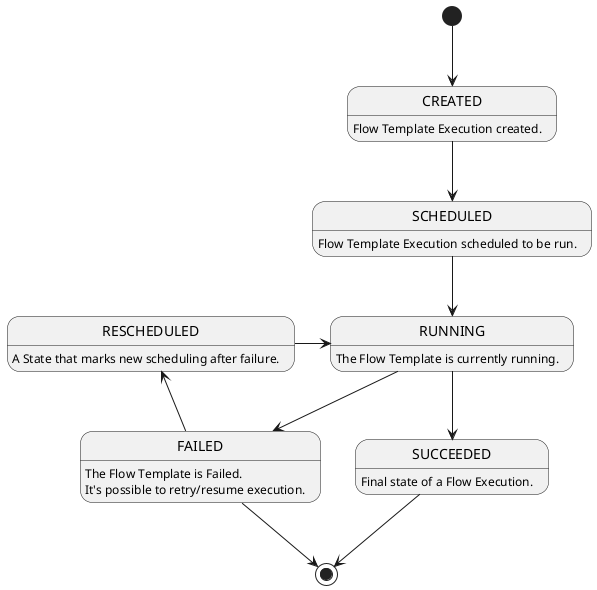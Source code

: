 @startuml Flow Execution States

SCHEDULED: Flow Template Execution scheduled to be run.
[*] --> CREATED
SCHEDULED --> RUNNING

CREATED: Flow Template Execution created.
CREATED --> SCHEDULED


RUNNING: The Flow Template is currently running.
RUNNING --> FAILED
RUNNING --> SUCCEEDED

FAILED: The Flow Template is Failed.
FAILED: It's possible to retry/resume execution.
FAILED --> RESCHEDULED
FAILED --> [*]

RESCHEDULED: A State that marks new scheduling after failure.
RESCHEDULED -> RUNNING

SUCCEEDED: Final state of a Flow Execution.
SUCCEEDED --> [*]

@enduml